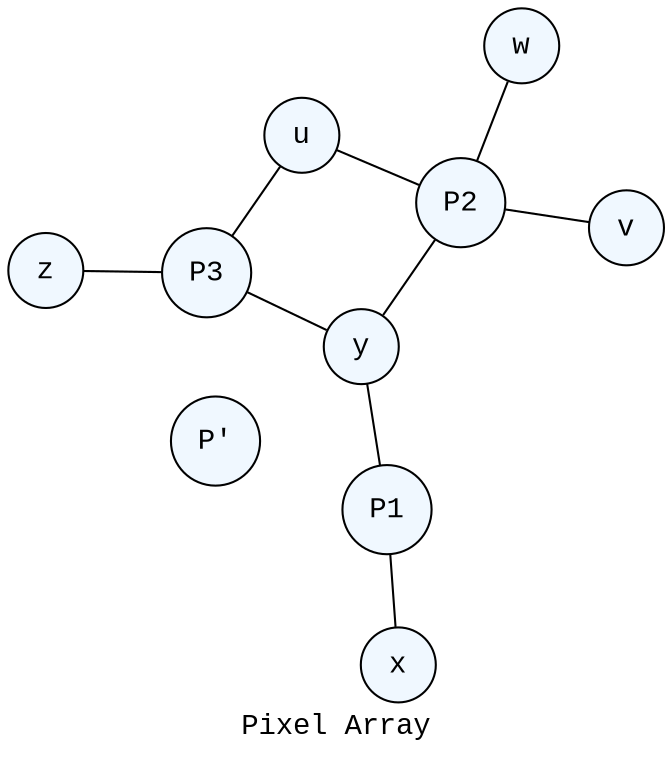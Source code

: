 /*
Automatically generated by Xholon version 0.8.1, using org.primordion.ef.Xholon2Graphviz.java
Sun Nov 05 12:42:29 GMT-500 2017 1509903749436
model: Operads - Domain Specific Language, and Parsing
www.primordion.com/Xholon

To view this file, use Graphviz dot|fdp|neato|twopi|circo|sfdp from http://www.graphviz.org/
For example, to generate an SVG file:
  neato -Tsvg -O OperadExample_66_1509903749436.gv
Alternatively try one of these:
  dot -Tsvg -O OperadExample_66_1509903749436.gv
  dot -Tsvg -O -Grankdir=LR OperadExample_66_1509903749436.gv
  fdp -Tsvg -O OperadExample_66_1509903749436.gv
  neato -Tsvg -O OperadExample_66_1509903749436.gv
  circo -Tsvg -O OperadExample_66_1509903749436.gv
Or use one of: -Tgif -Tjpg -Tpdf -Tpng -Txdot -Txlib
See also: http://hughesbennett.net/Graphviz
See also: http://graphviz-dev.appspot.com/
See also: http://www.webgraphviz.com/
See also: http://rise4fun.com/agl/

To repeat this Xholon export:
 $wnd.xh.xport("Graphviz", $wnd.xh.root().parent().xpath("Chameleon/PhysicalSystem/OperadExample[@roleName='Pixel Array']"), '{"gvFileExt":".gv","gvGraph":"graph","layout":"neato","edgeOp":"--","gvCluster":"","shouldShowStateMachineEntities":false,"filter":"--Behavior,Script","nameTemplateNodeId":"^^^^i^","nameTemplateNodeLabel":"R^^^^^","shouldQuoteLabels":true,"shouldShowLinks":true,"shouldShowLinkLabels":false,"shouldSpecifyLayout":true,"maxLabelLen":-1,"shouldColor":true,"defaultColor":"#f0f8ff","shouldSpecifyShape":true,"shape":"circle","shouldSpecifySize":true,"size":"20","shouldSpecifyFontname":true,"fontname":"\"Courier New\"","shouldSpecifyArrowhead":true,"arrowhead":"vee","shouldSpecifyStylesheet":true,"stylesheet":"Xholon.css","shouldSpecifyRankdir":false,"rankdir":"LR","shouldDisplayGraph":true,"outputFormat":"svg"}');
*/
graph 66 {
 graph [label="Pixel Array",id="OperadExample[@roleName='Pixel Array']",layout=neato,stylesheet="Xholon.css",size=20,fontname="Courier New"]
 node [style=filled,fillcolor="#f0f8ff",shape=circle,fontname="Courier New"]
 edge [arrowhead=vee]
 subgraph 69 { label="Packs" id="OperadExample[@roleName='Pixel Array']/Packs"
  70 [label="P'" id="OperadExample[@roleName='Pixel Array']/Packs/Pack[@roleName='P'']"]
  74 [label="P1" id="OperadExample[@roleName='Pixel Array']/Packs/Pack[@roleName='P1']"]
  77 [label="P2" id="OperadExample[@roleName='Pixel Array']/Packs/Pack[@roleName='P2']"]
  82 [label="P3" id="OperadExample[@roleName='Pixel Array']/Packs/Pack[@roleName='P3']"]
 }
 subgraph 86 { label="Cables" id="OperadExample[@roleName='Pixel Array']/Cables"
  87 [label="u" id="OperadExample[@roleName='Pixel Array']/Cables/Cable[@roleName='u']"]
  88 [label="v" id="OperadExample[@roleName='Pixel Array']/Cables/Cable[@roleName='v']"]
  89 [label="w" id="OperadExample[@roleName='Pixel Array']/Cables/Cable[@roleName='w']"]
  90 [label="x" id="OperadExample[@roleName='Pixel Array']/Cables/Cable[@roleName='x']"]
  91 [label="y" id="OperadExample[@roleName='Pixel Array']/Cables/Cable[@roleName='y']"]
  92 [label="z" id="OperadExample[@roleName='Pixel Array']/Cables/Cable[@roleName='z']"]
 }
 74 -- 90; 74 -- 91; 77 -- 87; 77 -- 88; 77 -- 89; 77 -- 91; 82 -- 87; 82 -- 91; 82 -- 92;
}

